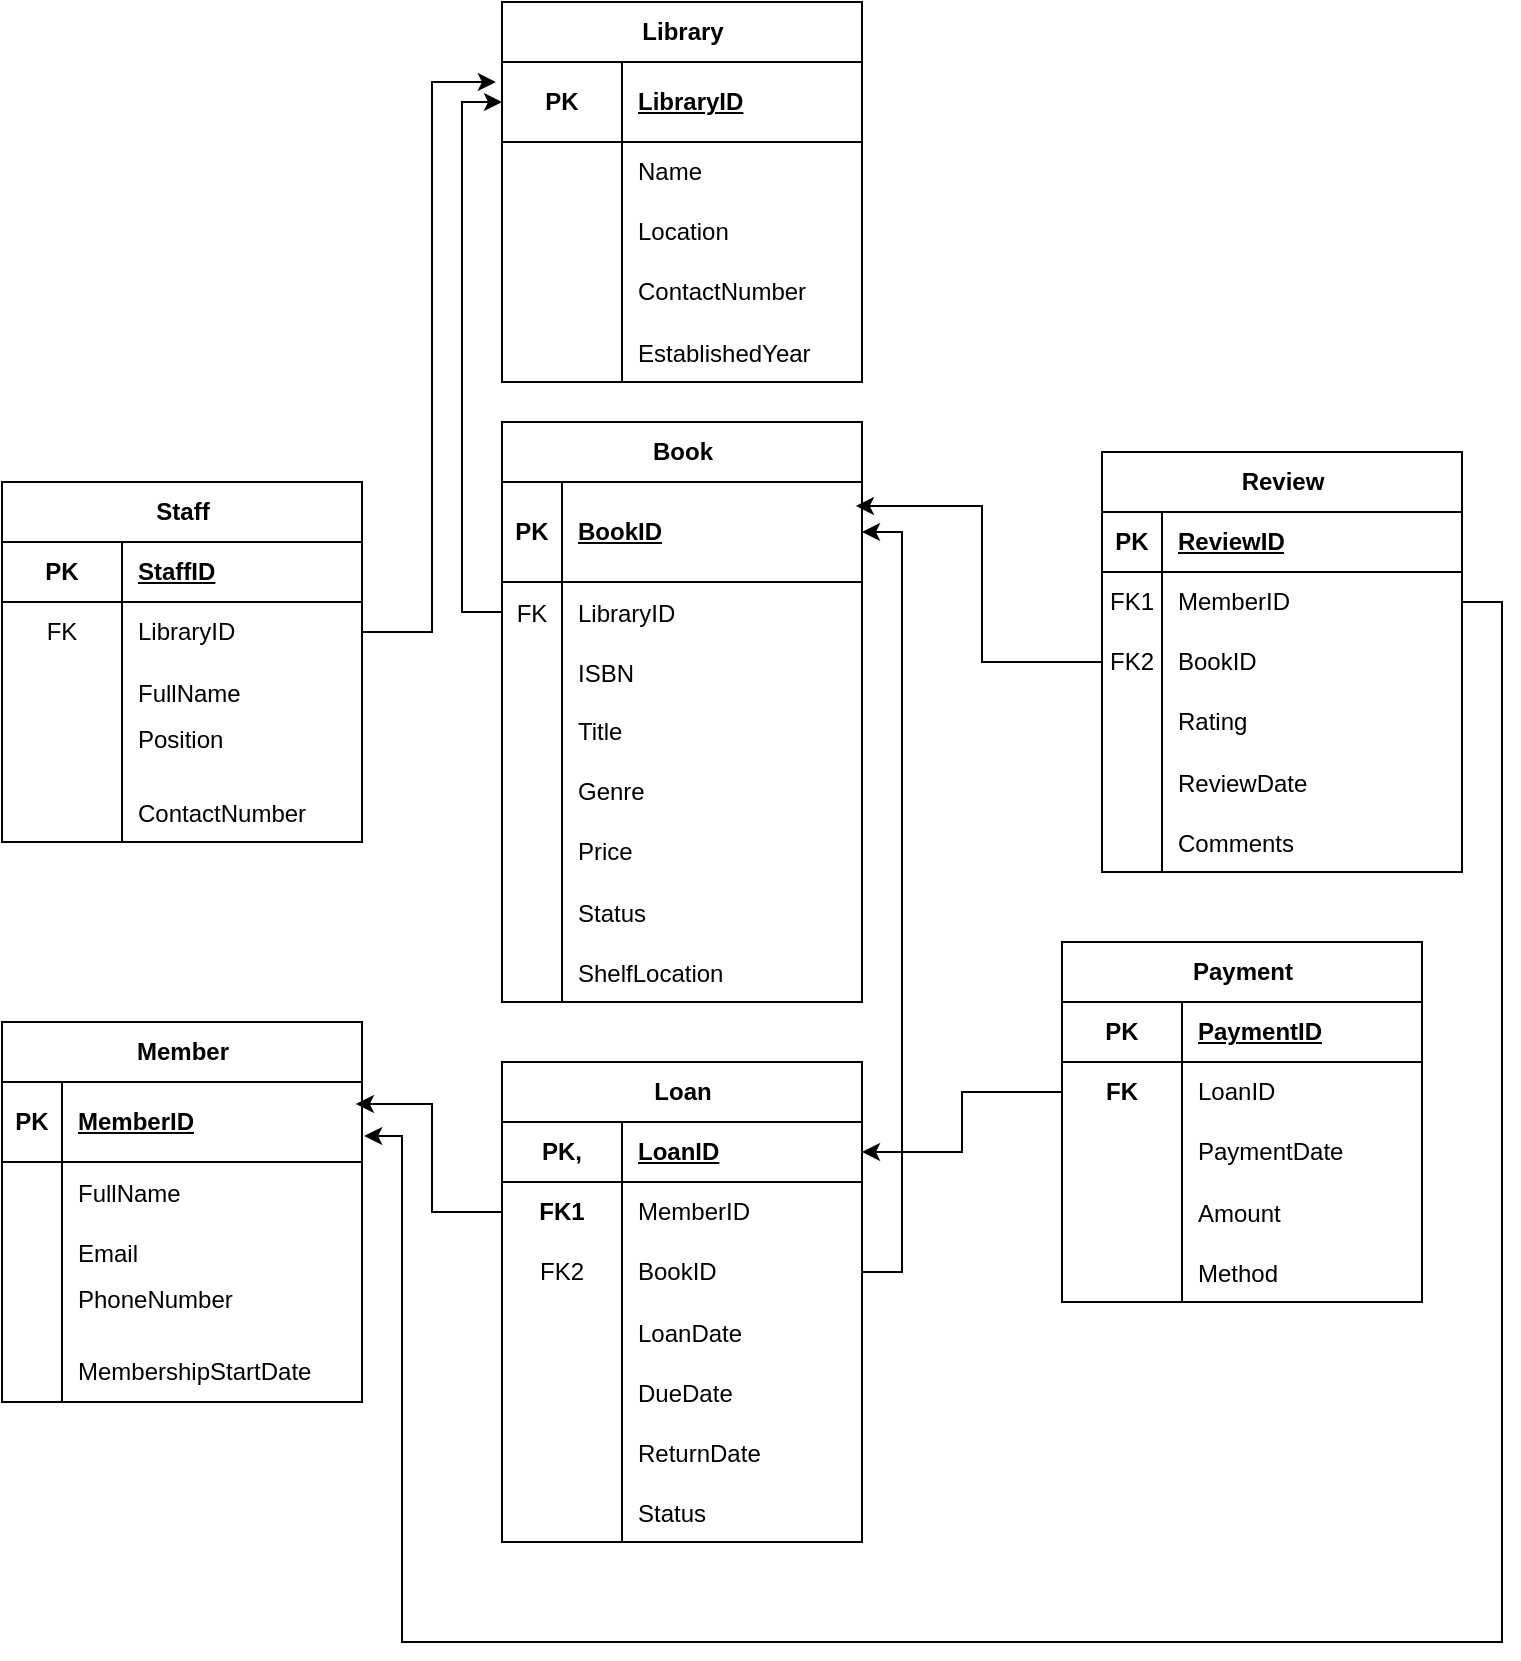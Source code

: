 <mxfile version="27.1.1">
  <diagram name="Page-1" id="Bch4F3XleX8SHXGdFX47">
    <mxGraphModel dx="2515" dy="777" grid="1" gridSize="10" guides="1" tooltips="1" connect="1" arrows="1" fold="1" page="1" pageScale="1" pageWidth="850" pageHeight="1100" math="0" shadow="0">
      <root>
        <mxCell id="0" />
        <mxCell id="1" parent="0" />
        <mxCell id="7GFZk_Ab6vSEYI5xKzcw-2" value="Book" style="shape=table;startSize=30;container=1;collapsible=1;childLayout=tableLayout;fixedRows=1;rowLines=0;fontStyle=1;align=center;resizeLast=1;html=1;" parent="1" vertex="1">
          <mxGeometry x="-560" y="350" width="180" height="290" as="geometry" />
        </mxCell>
        <mxCell id="7GFZk_Ab6vSEYI5xKzcw-3" value="" style="shape=tableRow;horizontal=0;startSize=0;swimlaneHead=0;swimlaneBody=0;fillColor=none;collapsible=0;dropTarget=0;points=[[0,0.5],[1,0.5]];portConstraint=eastwest;top=0;left=0;right=0;bottom=1;" parent="7GFZk_Ab6vSEYI5xKzcw-2" vertex="1">
          <mxGeometry y="30" width="180" height="50" as="geometry" />
        </mxCell>
        <mxCell id="7GFZk_Ab6vSEYI5xKzcw-4" value="PK" style="shape=partialRectangle;connectable=0;fillColor=none;top=0;left=0;bottom=0;right=0;fontStyle=1;overflow=hidden;whiteSpace=wrap;html=1;" parent="7GFZk_Ab6vSEYI5xKzcw-3" vertex="1">
          <mxGeometry width="30" height="50" as="geometry">
            <mxRectangle width="30" height="50" as="alternateBounds" />
          </mxGeometry>
        </mxCell>
        <mxCell id="7GFZk_Ab6vSEYI5xKzcw-5" value="BookID" style="shape=partialRectangle;connectable=0;fillColor=none;top=0;left=0;bottom=0;right=0;align=left;spacingLeft=6;fontStyle=5;overflow=hidden;whiteSpace=wrap;html=1;" parent="7GFZk_Ab6vSEYI5xKzcw-3" vertex="1">
          <mxGeometry x="30" width="150" height="50" as="geometry">
            <mxRectangle width="150" height="50" as="alternateBounds" />
          </mxGeometry>
        </mxCell>
        <mxCell id="ykyqr_pCfF4QUnvI424x-8" value="" style="shape=tableRow;horizontal=0;startSize=0;swimlaneHead=0;swimlaneBody=0;fillColor=none;collapsible=0;dropTarget=0;points=[[0,0.5],[1,0.5]];portConstraint=eastwest;top=0;left=0;right=0;bottom=0;" parent="7GFZk_Ab6vSEYI5xKzcw-2" vertex="1">
          <mxGeometry y="80" width="180" height="30" as="geometry" />
        </mxCell>
        <mxCell id="ykyqr_pCfF4QUnvI424x-9" value="FK" style="shape=partialRectangle;connectable=0;fillColor=none;top=0;left=0;bottom=0;right=0;editable=1;overflow=hidden;" parent="ykyqr_pCfF4QUnvI424x-8" vertex="1">
          <mxGeometry width="30" height="30" as="geometry">
            <mxRectangle width="30" height="30" as="alternateBounds" />
          </mxGeometry>
        </mxCell>
        <mxCell id="ykyqr_pCfF4QUnvI424x-10" value="LibraryID" style="shape=partialRectangle;connectable=0;fillColor=none;top=0;left=0;bottom=0;right=0;align=left;spacingLeft=6;overflow=hidden;" parent="ykyqr_pCfF4QUnvI424x-8" vertex="1">
          <mxGeometry x="30" width="150" height="30" as="geometry">
            <mxRectangle width="150" height="30" as="alternateBounds" />
          </mxGeometry>
        </mxCell>
        <mxCell id="7GFZk_Ab6vSEYI5xKzcw-57" value="" style="shape=tableRow;horizontal=0;startSize=0;swimlaneHead=0;swimlaneBody=0;fillColor=none;collapsible=0;dropTarget=0;points=[[0,0.5],[1,0.5]];portConstraint=eastwest;top=0;left=0;right=0;bottom=0;" parent="7GFZk_Ab6vSEYI5xKzcw-2" vertex="1">
          <mxGeometry y="110" width="180" height="30" as="geometry" />
        </mxCell>
        <mxCell id="7GFZk_Ab6vSEYI5xKzcw-58" value="" style="shape=partialRectangle;connectable=0;fillColor=none;top=0;left=0;bottom=0;right=0;editable=1;overflow=hidden;" parent="7GFZk_Ab6vSEYI5xKzcw-57" vertex="1">
          <mxGeometry width="30" height="30" as="geometry">
            <mxRectangle width="30" height="30" as="alternateBounds" />
          </mxGeometry>
        </mxCell>
        <mxCell id="7GFZk_Ab6vSEYI5xKzcw-59" value="ISBN" style="shape=partialRectangle;connectable=0;fillColor=none;top=0;left=0;bottom=0;right=0;align=left;spacingLeft=6;overflow=hidden;" parent="7GFZk_Ab6vSEYI5xKzcw-57" vertex="1">
          <mxGeometry x="30" width="150" height="30" as="geometry">
            <mxRectangle width="150" height="30" as="alternateBounds" />
          </mxGeometry>
        </mxCell>
        <mxCell id="7GFZk_Ab6vSEYI5xKzcw-6" value="" style="shape=tableRow;horizontal=0;startSize=0;swimlaneHead=0;swimlaneBody=0;fillColor=none;collapsible=0;dropTarget=0;points=[[0,0.5],[1,0.5]];portConstraint=eastwest;top=0;left=0;right=0;bottom=0;" parent="7GFZk_Ab6vSEYI5xKzcw-2" vertex="1">
          <mxGeometry y="140" width="180" height="30" as="geometry" />
        </mxCell>
        <mxCell id="7GFZk_Ab6vSEYI5xKzcw-7" value="" style="shape=partialRectangle;connectable=0;fillColor=none;top=0;left=0;bottom=0;right=0;editable=1;overflow=hidden;whiteSpace=wrap;html=1;" parent="7GFZk_Ab6vSEYI5xKzcw-6" vertex="1">
          <mxGeometry width="30" height="30" as="geometry">
            <mxRectangle width="30" height="30" as="alternateBounds" />
          </mxGeometry>
        </mxCell>
        <mxCell id="7GFZk_Ab6vSEYI5xKzcw-8" value="Title" style="shape=partialRectangle;connectable=0;fillColor=none;top=0;left=0;bottom=0;right=0;align=left;spacingLeft=6;overflow=hidden;whiteSpace=wrap;html=1;" parent="7GFZk_Ab6vSEYI5xKzcw-6" vertex="1">
          <mxGeometry x="30" width="150" height="30" as="geometry">
            <mxRectangle width="150" height="30" as="alternateBounds" />
          </mxGeometry>
        </mxCell>
        <mxCell id="7GFZk_Ab6vSEYI5xKzcw-9" value="" style="shape=tableRow;horizontal=0;startSize=0;swimlaneHead=0;swimlaneBody=0;fillColor=none;collapsible=0;dropTarget=0;points=[[0,0.5],[1,0.5]];portConstraint=eastwest;top=0;left=0;right=0;bottom=0;" parent="7GFZk_Ab6vSEYI5xKzcw-2" vertex="1">
          <mxGeometry y="170" width="180" height="30" as="geometry" />
        </mxCell>
        <mxCell id="7GFZk_Ab6vSEYI5xKzcw-10" value="" style="shape=partialRectangle;connectable=0;fillColor=none;top=0;left=0;bottom=0;right=0;editable=1;overflow=hidden;whiteSpace=wrap;html=1;" parent="7GFZk_Ab6vSEYI5xKzcw-9" vertex="1">
          <mxGeometry width="30" height="30" as="geometry">
            <mxRectangle width="30" height="30" as="alternateBounds" />
          </mxGeometry>
        </mxCell>
        <mxCell id="7GFZk_Ab6vSEYI5xKzcw-11" value="Genre" style="shape=partialRectangle;connectable=0;fillColor=none;top=0;left=0;bottom=0;right=0;align=left;spacingLeft=6;overflow=hidden;whiteSpace=wrap;html=1;" parent="7GFZk_Ab6vSEYI5xKzcw-9" vertex="1">
          <mxGeometry x="30" width="150" height="30" as="geometry">
            <mxRectangle width="150" height="30" as="alternateBounds" />
          </mxGeometry>
        </mxCell>
        <mxCell id="7GFZk_Ab6vSEYI5xKzcw-12" value="" style="shape=tableRow;horizontal=0;startSize=0;swimlaneHead=0;swimlaneBody=0;fillColor=none;collapsible=0;dropTarget=0;points=[[0,0.5],[1,0.5]];portConstraint=eastwest;top=0;left=0;right=0;bottom=0;" parent="7GFZk_Ab6vSEYI5xKzcw-2" vertex="1">
          <mxGeometry y="200" width="180" height="30" as="geometry" />
        </mxCell>
        <mxCell id="7GFZk_Ab6vSEYI5xKzcw-13" value="&lt;div&gt;&lt;br&gt;&lt;/div&gt;&lt;div&gt;&lt;br&gt;&lt;/div&gt;" style="shape=partialRectangle;connectable=0;fillColor=none;top=0;left=0;bottom=0;right=0;editable=1;overflow=hidden;whiteSpace=wrap;html=1;" parent="7GFZk_Ab6vSEYI5xKzcw-12" vertex="1">
          <mxGeometry width="30" height="30" as="geometry">
            <mxRectangle width="30" height="30" as="alternateBounds" />
          </mxGeometry>
        </mxCell>
        <mxCell id="7GFZk_Ab6vSEYI5xKzcw-14" value="Price" style="shape=partialRectangle;connectable=0;fillColor=none;top=0;left=0;bottom=0;right=0;align=left;spacingLeft=6;overflow=hidden;whiteSpace=wrap;html=1;" parent="7GFZk_Ab6vSEYI5xKzcw-12" vertex="1">
          <mxGeometry x="30" width="150" height="30" as="geometry">
            <mxRectangle width="150" height="30" as="alternateBounds" />
          </mxGeometry>
        </mxCell>
        <mxCell id="ykyqr_pCfF4QUnvI424x-14" value="" style="shape=tableRow;horizontal=0;startSize=0;swimlaneHead=0;swimlaneBody=0;fillColor=none;collapsible=0;dropTarget=0;points=[[0,0.5],[1,0.5]];portConstraint=eastwest;top=0;left=0;right=0;bottom=0;" parent="7GFZk_Ab6vSEYI5xKzcw-2" vertex="1">
          <mxGeometry y="230" width="180" height="30" as="geometry" />
        </mxCell>
        <mxCell id="ykyqr_pCfF4QUnvI424x-15" value="" style="shape=partialRectangle;connectable=0;fillColor=none;top=0;left=0;bottom=0;right=0;editable=1;overflow=hidden;" parent="ykyqr_pCfF4QUnvI424x-14" vertex="1">
          <mxGeometry width="30" height="30" as="geometry">
            <mxRectangle width="30" height="30" as="alternateBounds" />
          </mxGeometry>
        </mxCell>
        <mxCell id="ykyqr_pCfF4QUnvI424x-16" value="Status" style="shape=partialRectangle;connectable=0;fillColor=none;top=0;left=0;bottom=0;right=0;align=left;spacingLeft=6;overflow=hidden;" parent="ykyqr_pCfF4QUnvI424x-14" vertex="1">
          <mxGeometry x="30" width="150" height="30" as="geometry">
            <mxRectangle width="150" height="30" as="alternateBounds" />
          </mxGeometry>
        </mxCell>
        <mxCell id="ykyqr_pCfF4QUnvI424x-11" value="" style="shape=tableRow;horizontal=0;startSize=0;swimlaneHead=0;swimlaneBody=0;fillColor=none;collapsible=0;dropTarget=0;points=[[0,0.5],[1,0.5]];portConstraint=eastwest;top=0;left=0;right=0;bottom=0;" parent="7GFZk_Ab6vSEYI5xKzcw-2" vertex="1">
          <mxGeometry y="260" width="180" height="30" as="geometry" />
        </mxCell>
        <mxCell id="ykyqr_pCfF4QUnvI424x-12" value="" style="shape=partialRectangle;connectable=0;fillColor=none;top=0;left=0;bottom=0;right=0;editable=1;overflow=hidden;" parent="ykyqr_pCfF4QUnvI424x-11" vertex="1">
          <mxGeometry width="30" height="30" as="geometry">
            <mxRectangle width="30" height="30" as="alternateBounds" />
          </mxGeometry>
        </mxCell>
        <mxCell id="ykyqr_pCfF4QUnvI424x-13" value="ShelfLocation" style="shape=partialRectangle;connectable=0;fillColor=none;top=0;left=0;bottom=0;right=0;align=left;spacingLeft=6;overflow=hidden;" parent="ykyqr_pCfF4QUnvI424x-11" vertex="1">
          <mxGeometry x="30" width="150" height="30" as="geometry">
            <mxRectangle width="150" height="30" as="alternateBounds" />
          </mxGeometry>
        </mxCell>
        <mxCell id="7GFZk_Ab6vSEYI5xKzcw-60" value="Library" style="shape=table;startSize=30;container=1;collapsible=1;childLayout=tableLayout;fixedRows=1;rowLines=0;fontStyle=1;align=center;resizeLast=1;html=1;" parent="1" vertex="1">
          <mxGeometry x="-560" y="140" width="180" height="190" as="geometry" />
        </mxCell>
        <mxCell id="7GFZk_Ab6vSEYI5xKzcw-61" value="" style="shape=tableRow;horizontal=0;startSize=0;swimlaneHead=0;swimlaneBody=0;fillColor=none;collapsible=0;dropTarget=0;points=[[0,0.5],[1,0.5]];portConstraint=eastwest;top=0;left=0;right=0;bottom=1;" parent="7GFZk_Ab6vSEYI5xKzcw-60" vertex="1">
          <mxGeometry y="30" width="180" height="40" as="geometry" />
        </mxCell>
        <mxCell id="7GFZk_Ab6vSEYI5xKzcw-62" value="PK" style="shape=partialRectangle;connectable=0;fillColor=none;top=0;left=0;bottom=0;right=0;fontStyle=1;overflow=hidden;whiteSpace=wrap;html=1;" parent="7GFZk_Ab6vSEYI5xKzcw-61" vertex="1">
          <mxGeometry width="60" height="40" as="geometry">
            <mxRectangle width="60" height="40" as="alternateBounds" />
          </mxGeometry>
        </mxCell>
        <mxCell id="7GFZk_Ab6vSEYI5xKzcw-63" value="LibraryID" style="shape=partialRectangle;connectable=0;fillColor=none;top=0;left=0;bottom=0;right=0;align=left;spacingLeft=6;fontStyle=5;overflow=hidden;whiteSpace=wrap;html=1;" parent="7GFZk_Ab6vSEYI5xKzcw-61" vertex="1">
          <mxGeometry x="60" width="120" height="40" as="geometry">
            <mxRectangle width="120" height="40" as="alternateBounds" />
          </mxGeometry>
        </mxCell>
        <mxCell id="7GFZk_Ab6vSEYI5xKzcw-82" value="" style="shape=tableRow;horizontal=0;startSize=0;swimlaneHead=0;swimlaneBody=0;fillColor=none;collapsible=0;dropTarget=0;points=[[0,0.5],[1,0.5]];portConstraint=eastwest;top=0;left=0;right=0;bottom=0;" parent="7GFZk_Ab6vSEYI5xKzcw-60" vertex="1">
          <mxGeometry y="70" width="180" height="30" as="geometry" />
        </mxCell>
        <mxCell id="7GFZk_Ab6vSEYI5xKzcw-83" value="" style="shape=partialRectangle;connectable=0;fillColor=none;top=0;left=0;bottom=0;right=0;fontStyle=0;overflow=hidden;whiteSpace=wrap;html=1;" parent="7GFZk_Ab6vSEYI5xKzcw-82" vertex="1">
          <mxGeometry width="60" height="30" as="geometry">
            <mxRectangle width="60" height="30" as="alternateBounds" />
          </mxGeometry>
        </mxCell>
        <mxCell id="7GFZk_Ab6vSEYI5xKzcw-84" value="Name" style="shape=partialRectangle;connectable=0;fillColor=none;top=0;left=0;bottom=0;right=0;align=left;spacingLeft=6;fontStyle=0;overflow=hidden;whiteSpace=wrap;html=1;" parent="7GFZk_Ab6vSEYI5xKzcw-82" vertex="1">
          <mxGeometry x="60" width="120" height="30" as="geometry">
            <mxRectangle width="120" height="30" as="alternateBounds" />
          </mxGeometry>
        </mxCell>
        <mxCell id="7GFZk_Ab6vSEYI5xKzcw-70" value="" style="shape=tableRow;horizontal=0;startSize=0;swimlaneHead=0;swimlaneBody=0;fillColor=none;collapsible=0;dropTarget=0;points=[[0,0.5],[1,0.5]];portConstraint=eastwest;top=0;left=0;right=0;bottom=0;" parent="7GFZk_Ab6vSEYI5xKzcw-60" vertex="1">
          <mxGeometry y="100" width="180" height="30" as="geometry" />
        </mxCell>
        <mxCell id="7GFZk_Ab6vSEYI5xKzcw-71" value="" style="shape=partialRectangle;connectable=0;fillColor=none;top=0;left=0;bottom=0;right=0;editable=1;overflow=hidden;whiteSpace=wrap;html=1;" parent="7GFZk_Ab6vSEYI5xKzcw-70" vertex="1">
          <mxGeometry width="60" height="30" as="geometry">
            <mxRectangle width="60" height="30" as="alternateBounds" />
          </mxGeometry>
        </mxCell>
        <mxCell id="7GFZk_Ab6vSEYI5xKzcw-72" value="Location" style="shape=partialRectangle;connectable=0;fillColor=none;top=0;left=0;bottom=0;right=0;align=left;spacingLeft=6;overflow=hidden;whiteSpace=wrap;html=1;" parent="7GFZk_Ab6vSEYI5xKzcw-70" vertex="1">
          <mxGeometry x="60" width="120" height="30" as="geometry">
            <mxRectangle width="120" height="30" as="alternateBounds" />
          </mxGeometry>
        </mxCell>
        <mxCell id="7GFZk_Ab6vSEYI5xKzcw-73" value="" style="shape=tableRow;horizontal=0;startSize=0;swimlaneHead=0;swimlaneBody=0;fillColor=none;collapsible=0;dropTarget=0;points=[[0,0.5],[1,0.5]];portConstraint=eastwest;top=0;left=0;right=0;bottom=0;" parent="7GFZk_Ab6vSEYI5xKzcw-60" vertex="1">
          <mxGeometry y="130" width="180" height="30" as="geometry" />
        </mxCell>
        <mxCell id="7GFZk_Ab6vSEYI5xKzcw-74" value="&lt;div&gt;&lt;br&gt;&lt;/div&gt;&lt;div&gt;&lt;br&gt;&lt;/div&gt;" style="shape=partialRectangle;connectable=0;fillColor=none;top=0;left=0;bottom=0;right=0;editable=1;overflow=hidden;whiteSpace=wrap;html=1;" parent="7GFZk_Ab6vSEYI5xKzcw-73" vertex="1">
          <mxGeometry width="60" height="30" as="geometry">
            <mxRectangle width="60" height="30" as="alternateBounds" />
          </mxGeometry>
        </mxCell>
        <mxCell id="7GFZk_Ab6vSEYI5xKzcw-75" value="ContactNumber" style="shape=partialRectangle;connectable=0;fillColor=none;top=0;left=0;bottom=0;right=0;align=left;spacingLeft=6;overflow=hidden;whiteSpace=wrap;html=1;" parent="7GFZk_Ab6vSEYI5xKzcw-73" vertex="1">
          <mxGeometry x="60" width="120" height="30" as="geometry">
            <mxRectangle width="120" height="30" as="alternateBounds" />
          </mxGeometry>
        </mxCell>
        <mxCell id="ykyqr_pCfF4QUnvI424x-2" value="" style="shape=tableRow;horizontal=0;startSize=0;swimlaneHead=0;swimlaneBody=0;fillColor=none;collapsible=0;dropTarget=0;points=[[0,0.5],[1,0.5]];portConstraint=eastwest;top=0;left=0;right=0;bottom=0;" parent="7GFZk_Ab6vSEYI5xKzcw-60" vertex="1">
          <mxGeometry y="160" width="180" height="30" as="geometry" />
        </mxCell>
        <mxCell id="ykyqr_pCfF4QUnvI424x-3" value="" style="shape=partialRectangle;connectable=0;fillColor=none;top=0;left=0;bottom=0;right=0;editable=1;overflow=hidden;" parent="ykyqr_pCfF4QUnvI424x-2" vertex="1">
          <mxGeometry width="60" height="30" as="geometry">
            <mxRectangle width="60" height="30" as="alternateBounds" />
          </mxGeometry>
        </mxCell>
        <mxCell id="ykyqr_pCfF4QUnvI424x-4" value="EstablishedYear" style="shape=partialRectangle;connectable=0;fillColor=none;top=0;left=0;bottom=0;right=0;align=left;spacingLeft=6;overflow=hidden;" parent="ykyqr_pCfF4QUnvI424x-2" vertex="1">
          <mxGeometry x="60" width="120" height="30" as="geometry">
            <mxRectangle width="120" height="30" as="alternateBounds" />
          </mxGeometry>
        </mxCell>
        <mxCell id="7GFZk_Ab6vSEYI5xKzcw-85" value="Member" style="shape=table;startSize=30;container=1;collapsible=1;childLayout=tableLayout;fixedRows=1;rowLines=0;fontStyle=1;align=center;resizeLast=1;html=1;" parent="1" vertex="1">
          <mxGeometry x="-810" y="650" width="180" height="190" as="geometry" />
        </mxCell>
        <mxCell id="7GFZk_Ab6vSEYI5xKzcw-86" value="" style="shape=tableRow;horizontal=0;startSize=0;swimlaneHead=0;swimlaneBody=0;fillColor=none;collapsible=0;dropTarget=0;points=[[0,0.5],[1,0.5]];portConstraint=eastwest;top=0;left=0;right=0;bottom=1;" parent="7GFZk_Ab6vSEYI5xKzcw-85" vertex="1">
          <mxGeometry y="30" width="180" height="40" as="geometry" />
        </mxCell>
        <mxCell id="7GFZk_Ab6vSEYI5xKzcw-87" value="PK" style="shape=partialRectangle;connectable=0;fillColor=none;top=0;left=0;bottom=0;right=0;fontStyle=1;overflow=hidden;whiteSpace=wrap;html=1;" parent="7GFZk_Ab6vSEYI5xKzcw-86" vertex="1">
          <mxGeometry width="30" height="40" as="geometry">
            <mxRectangle width="30" height="40" as="alternateBounds" />
          </mxGeometry>
        </mxCell>
        <mxCell id="7GFZk_Ab6vSEYI5xKzcw-88" value="MemberID" style="shape=partialRectangle;connectable=0;fillColor=none;top=0;left=0;bottom=0;right=0;align=left;spacingLeft=6;fontStyle=5;overflow=hidden;whiteSpace=wrap;html=1;" parent="7GFZk_Ab6vSEYI5xKzcw-86" vertex="1">
          <mxGeometry x="30" width="150" height="40" as="geometry">
            <mxRectangle width="150" height="40" as="alternateBounds" />
          </mxGeometry>
        </mxCell>
        <mxCell id="ykyqr_pCfF4QUnvI424x-17" value="" style="shape=tableRow;horizontal=0;startSize=0;swimlaneHead=0;swimlaneBody=0;fillColor=none;collapsible=0;dropTarget=0;points=[[0,0.5],[1,0.5]];portConstraint=eastwest;top=0;left=0;right=0;bottom=0;" parent="7GFZk_Ab6vSEYI5xKzcw-85" vertex="1">
          <mxGeometry y="70" width="180" height="30" as="geometry" />
        </mxCell>
        <mxCell id="ykyqr_pCfF4QUnvI424x-18" value="" style="shape=partialRectangle;connectable=0;fillColor=none;top=0;left=0;bottom=0;right=0;editable=1;overflow=hidden;" parent="ykyqr_pCfF4QUnvI424x-17" vertex="1">
          <mxGeometry width="30" height="30" as="geometry">
            <mxRectangle width="30" height="30" as="alternateBounds" />
          </mxGeometry>
        </mxCell>
        <mxCell id="ykyqr_pCfF4QUnvI424x-19" value="FullName" style="shape=partialRectangle;connectable=0;fillColor=none;top=0;left=0;bottom=0;right=0;align=left;spacingLeft=6;overflow=hidden;" parent="ykyqr_pCfF4QUnvI424x-17" vertex="1">
          <mxGeometry x="30" width="150" height="30" as="geometry">
            <mxRectangle width="150" height="30" as="alternateBounds" />
          </mxGeometry>
        </mxCell>
        <mxCell id="ykyqr_pCfF4QUnvI424x-20" value="" style="shape=tableRow;horizontal=0;startSize=0;swimlaneHead=0;swimlaneBody=0;fillColor=none;collapsible=0;dropTarget=0;points=[[0,0.5],[1,0.5]];portConstraint=eastwest;top=0;left=0;right=0;bottom=0;" parent="7GFZk_Ab6vSEYI5xKzcw-85" vertex="1">
          <mxGeometry y="100" width="180" height="30" as="geometry" />
        </mxCell>
        <mxCell id="ykyqr_pCfF4QUnvI424x-21" value="" style="shape=partialRectangle;connectable=0;fillColor=none;top=0;left=0;bottom=0;right=0;editable=1;overflow=hidden;" parent="ykyqr_pCfF4QUnvI424x-20" vertex="1">
          <mxGeometry width="30" height="30" as="geometry">
            <mxRectangle width="30" height="30" as="alternateBounds" />
          </mxGeometry>
        </mxCell>
        <mxCell id="ykyqr_pCfF4QUnvI424x-22" value="Email" style="shape=partialRectangle;connectable=0;fillColor=none;top=0;left=0;bottom=0;right=0;align=left;spacingLeft=6;overflow=hidden;" parent="ykyqr_pCfF4QUnvI424x-20" vertex="1">
          <mxGeometry x="30" width="150" height="30" as="geometry">
            <mxRectangle width="150" height="30" as="alternateBounds" />
          </mxGeometry>
        </mxCell>
        <mxCell id="ykyqr_pCfF4QUnvI424x-23" value="" style="shape=tableRow;horizontal=0;startSize=0;swimlaneHead=0;swimlaneBody=0;fillColor=none;collapsible=0;dropTarget=0;points=[[0,0.5],[1,0.5]];portConstraint=eastwest;top=0;left=0;right=0;bottom=0;" parent="7GFZk_Ab6vSEYI5xKzcw-85" vertex="1">
          <mxGeometry y="130" width="180" height="30" as="geometry" />
        </mxCell>
        <mxCell id="ykyqr_pCfF4QUnvI424x-24" value="" style="shape=partialRectangle;connectable=0;fillColor=none;top=0;left=0;bottom=0;right=0;editable=1;overflow=hidden;" parent="ykyqr_pCfF4QUnvI424x-23" vertex="1">
          <mxGeometry width="30" height="30" as="geometry">
            <mxRectangle width="30" height="30" as="alternateBounds" />
          </mxGeometry>
        </mxCell>
        <mxCell id="ykyqr_pCfF4QUnvI424x-25" value="PhoneNumber&#xa;" style="shape=partialRectangle;connectable=0;fillColor=none;top=0;left=0;bottom=0;right=0;align=left;spacingLeft=6;overflow=hidden;" parent="ykyqr_pCfF4QUnvI424x-23" vertex="1">
          <mxGeometry x="30" width="150" height="30" as="geometry">
            <mxRectangle width="150" height="30" as="alternateBounds" />
          </mxGeometry>
        </mxCell>
        <mxCell id="7GFZk_Ab6vSEYI5xKzcw-89" value="" style="shape=tableRow;horizontal=0;startSize=0;swimlaneHead=0;swimlaneBody=0;fillColor=none;collapsible=0;dropTarget=0;points=[[0,0.5],[1,0.5]];portConstraint=eastwest;top=0;left=0;right=0;bottom=0;" parent="7GFZk_Ab6vSEYI5xKzcw-85" vertex="1">
          <mxGeometry y="160" width="180" height="30" as="geometry" />
        </mxCell>
        <mxCell id="7GFZk_Ab6vSEYI5xKzcw-90" value="" style="shape=partialRectangle;connectable=0;fillColor=none;top=0;left=0;bottom=0;right=0;editable=1;overflow=hidden;whiteSpace=wrap;html=1;" parent="7GFZk_Ab6vSEYI5xKzcw-89" vertex="1">
          <mxGeometry width="30" height="30" as="geometry">
            <mxRectangle width="30" height="30" as="alternateBounds" />
          </mxGeometry>
        </mxCell>
        <mxCell id="7GFZk_Ab6vSEYI5xKzcw-91" value="MembershipStartDate" style="shape=partialRectangle;connectable=0;fillColor=none;top=0;left=0;bottom=0;right=0;align=left;spacingLeft=6;overflow=hidden;whiteSpace=wrap;html=1;" parent="7GFZk_Ab6vSEYI5xKzcw-89" vertex="1">
          <mxGeometry x="30" width="150" height="30" as="geometry">
            <mxRectangle width="150" height="30" as="alternateBounds" />
          </mxGeometry>
        </mxCell>
        <mxCell id="7GFZk_Ab6vSEYI5xKzcw-98" value="Review" style="shape=table;startSize=30;container=1;collapsible=1;childLayout=tableLayout;fixedRows=1;rowLines=0;fontStyle=1;align=center;resizeLast=1;html=1;" parent="1" vertex="1">
          <mxGeometry x="-260" y="365" width="180" height="210" as="geometry" />
        </mxCell>
        <mxCell id="7GFZk_Ab6vSEYI5xKzcw-99" value="" style="shape=tableRow;horizontal=0;startSize=0;swimlaneHead=0;swimlaneBody=0;fillColor=none;collapsible=0;dropTarget=0;points=[[0,0.5],[1,0.5]];portConstraint=eastwest;top=0;left=0;right=0;bottom=1;" parent="7GFZk_Ab6vSEYI5xKzcw-98" vertex="1">
          <mxGeometry y="30" width="180" height="30" as="geometry" />
        </mxCell>
        <mxCell id="7GFZk_Ab6vSEYI5xKzcw-100" value="PK" style="shape=partialRectangle;connectable=0;fillColor=none;top=0;left=0;bottom=0;right=0;fontStyle=1;overflow=hidden;whiteSpace=wrap;html=1;" parent="7GFZk_Ab6vSEYI5xKzcw-99" vertex="1">
          <mxGeometry width="30" height="30" as="geometry">
            <mxRectangle width="30" height="30" as="alternateBounds" />
          </mxGeometry>
        </mxCell>
        <mxCell id="7GFZk_Ab6vSEYI5xKzcw-101" value="ReviewID" style="shape=partialRectangle;connectable=0;fillColor=none;top=0;left=0;bottom=0;right=0;align=left;spacingLeft=6;fontStyle=5;overflow=hidden;whiteSpace=wrap;html=1;" parent="7GFZk_Ab6vSEYI5xKzcw-99" vertex="1">
          <mxGeometry x="30" width="150" height="30" as="geometry">
            <mxRectangle width="150" height="30" as="alternateBounds" />
          </mxGeometry>
        </mxCell>
        <mxCell id="7GFZk_Ab6vSEYI5xKzcw-102" value="" style="shape=tableRow;horizontal=0;startSize=0;swimlaneHead=0;swimlaneBody=0;fillColor=none;collapsible=0;dropTarget=0;points=[[0,0.5],[1,0.5]];portConstraint=eastwest;top=0;left=0;right=0;bottom=0;" parent="7GFZk_Ab6vSEYI5xKzcw-98" vertex="1">
          <mxGeometry y="60" width="180" height="30" as="geometry" />
        </mxCell>
        <mxCell id="7GFZk_Ab6vSEYI5xKzcw-103" value="FK1" style="shape=partialRectangle;connectable=0;fillColor=none;top=0;left=0;bottom=0;right=0;editable=1;overflow=hidden;whiteSpace=wrap;html=1;" parent="7GFZk_Ab6vSEYI5xKzcw-102" vertex="1">
          <mxGeometry width="30" height="30" as="geometry">
            <mxRectangle width="30" height="30" as="alternateBounds" />
          </mxGeometry>
        </mxCell>
        <mxCell id="7GFZk_Ab6vSEYI5xKzcw-104" value="MemberID" style="shape=partialRectangle;connectable=0;fillColor=none;top=0;left=0;bottom=0;right=0;align=left;spacingLeft=6;overflow=hidden;whiteSpace=wrap;html=1;" parent="7GFZk_Ab6vSEYI5xKzcw-102" vertex="1">
          <mxGeometry x="30" width="150" height="30" as="geometry">
            <mxRectangle width="150" height="30" as="alternateBounds" />
          </mxGeometry>
        </mxCell>
        <mxCell id="7GFZk_Ab6vSEYI5xKzcw-105" value="" style="shape=tableRow;horizontal=0;startSize=0;swimlaneHead=0;swimlaneBody=0;fillColor=none;collapsible=0;dropTarget=0;points=[[0,0.5],[1,0.5]];portConstraint=eastwest;top=0;left=0;right=0;bottom=0;" parent="7GFZk_Ab6vSEYI5xKzcw-98" vertex="1">
          <mxGeometry y="90" width="180" height="30" as="geometry" />
        </mxCell>
        <mxCell id="7GFZk_Ab6vSEYI5xKzcw-106" value="FK2" style="shape=partialRectangle;connectable=0;fillColor=none;top=0;left=0;bottom=0;right=0;editable=1;overflow=hidden;whiteSpace=wrap;html=1;" parent="7GFZk_Ab6vSEYI5xKzcw-105" vertex="1">
          <mxGeometry width="30" height="30" as="geometry">
            <mxRectangle width="30" height="30" as="alternateBounds" />
          </mxGeometry>
        </mxCell>
        <mxCell id="7GFZk_Ab6vSEYI5xKzcw-107" value="BookID" style="shape=partialRectangle;connectable=0;fillColor=none;top=0;left=0;bottom=0;right=0;align=left;spacingLeft=6;overflow=hidden;whiteSpace=wrap;html=1;" parent="7GFZk_Ab6vSEYI5xKzcw-105" vertex="1">
          <mxGeometry x="30" width="150" height="30" as="geometry">
            <mxRectangle width="150" height="30" as="alternateBounds" />
          </mxGeometry>
        </mxCell>
        <mxCell id="7GFZk_Ab6vSEYI5xKzcw-108" value="" style="shape=tableRow;horizontal=0;startSize=0;swimlaneHead=0;swimlaneBody=0;fillColor=none;collapsible=0;dropTarget=0;points=[[0,0.5],[1,0.5]];portConstraint=eastwest;top=0;left=0;right=0;bottom=0;" parent="7GFZk_Ab6vSEYI5xKzcw-98" vertex="1">
          <mxGeometry y="120" width="180" height="30" as="geometry" />
        </mxCell>
        <mxCell id="7GFZk_Ab6vSEYI5xKzcw-109" value="" style="shape=partialRectangle;connectable=0;fillColor=none;top=0;left=0;bottom=0;right=0;editable=1;overflow=hidden;whiteSpace=wrap;html=1;" parent="7GFZk_Ab6vSEYI5xKzcw-108" vertex="1">
          <mxGeometry width="30" height="30" as="geometry">
            <mxRectangle width="30" height="30" as="alternateBounds" />
          </mxGeometry>
        </mxCell>
        <mxCell id="7GFZk_Ab6vSEYI5xKzcw-110" value="Rating" style="shape=partialRectangle;connectable=0;fillColor=none;top=0;left=0;bottom=0;right=0;align=left;spacingLeft=6;overflow=hidden;whiteSpace=wrap;html=1;" parent="7GFZk_Ab6vSEYI5xKzcw-108" vertex="1">
          <mxGeometry x="30" width="150" height="30" as="geometry">
            <mxRectangle width="150" height="30" as="alternateBounds" />
          </mxGeometry>
        </mxCell>
        <mxCell id="ykyqr_pCfF4QUnvI424x-58" value="" style="shape=tableRow;horizontal=0;startSize=0;swimlaneHead=0;swimlaneBody=0;fillColor=none;collapsible=0;dropTarget=0;points=[[0,0.5],[1,0.5]];portConstraint=eastwest;top=0;left=0;right=0;bottom=0;" parent="7GFZk_Ab6vSEYI5xKzcw-98" vertex="1">
          <mxGeometry y="150" width="180" height="30" as="geometry" />
        </mxCell>
        <mxCell id="ykyqr_pCfF4QUnvI424x-59" value="" style="shape=partialRectangle;connectable=0;fillColor=none;top=0;left=0;bottom=0;right=0;editable=1;overflow=hidden;" parent="ykyqr_pCfF4QUnvI424x-58" vertex="1">
          <mxGeometry width="30" height="30" as="geometry">
            <mxRectangle width="30" height="30" as="alternateBounds" />
          </mxGeometry>
        </mxCell>
        <mxCell id="ykyqr_pCfF4QUnvI424x-60" value="ReviewDate" style="shape=partialRectangle;connectable=0;fillColor=none;top=0;left=0;bottom=0;right=0;align=left;spacingLeft=6;overflow=hidden;" parent="ykyqr_pCfF4QUnvI424x-58" vertex="1">
          <mxGeometry x="30" width="150" height="30" as="geometry">
            <mxRectangle width="150" height="30" as="alternateBounds" />
          </mxGeometry>
        </mxCell>
        <mxCell id="7GFZk_Ab6vSEYI5xKzcw-159" value="" style="shape=tableRow;horizontal=0;startSize=0;swimlaneHead=0;swimlaneBody=0;fillColor=none;collapsible=0;dropTarget=0;points=[[0,0.5],[1,0.5]];portConstraint=eastwest;top=0;left=0;right=0;bottom=0;" parent="7GFZk_Ab6vSEYI5xKzcw-98" vertex="1">
          <mxGeometry y="180" width="180" height="30" as="geometry" />
        </mxCell>
        <mxCell id="7GFZk_Ab6vSEYI5xKzcw-160" value="" style="shape=partialRectangle;connectable=0;fillColor=none;top=0;left=0;bottom=0;right=0;editable=1;overflow=hidden;" parent="7GFZk_Ab6vSEYI5xKzcw-159" vertex="1">
          <mxGeometry width="30" height="30" as="geometry">
            <mxRectangle width="30" height="30" as="alternateBounds" />
          </mxGeometry>
        </mxCell>
        <mxCell id="7GFZk_Ab6vSEYI5xKzcw-161" value="Comments" style="shape=partialRectangle;connectable=0;fillColor=none;top=0;left=0;bottom=0;right=0;align=left;spacingLeft=6;overflow=hidden;" parent="7GFZk_Ab6vSEYI5xKzcw-159" vertex="1">
          <mxGeometry x="30" width="150" height="30" as="geometry">
            <mxRectangle width="150" height="30" as="alternateBounds" />
          </mxGeometry>
        </mxCell>
        <mxCell id="7GFZk_Ab6vSEYI5xKzcw-111" value="Staff" style="shape=table;startSize=30;container=1;collapsible=1;childLayout=tableLayout;fixedRows=1;rowLines=0;fontStyle=1;align=center;resizeLast=1;html=1;" parent="1" vertex="1">
          <mxGeometry x="-810" y="380" width="180" height="180" as="geometry" />
        </mxCell>
        <mxCell id="7GFZk_Ab6vSEYI5xKzcw-112" value="" style="shape=tableRow;horizontal=0;startSize=0;swimlaneHead=0;swimlaneBody=0;fillColor=none;collapsible=0;dropTarget=0;points=[[0,0.5],[1,0.5]];portConstraint=eastwest;top=0;left=0;right=0;bottom=1;" parent="7GFZk_Ab6vSEYI5xKzcw-111" vertex="1">
          <mxGeometry y="30" width="180" height="30" as="geometry" />
        </mxCell>
        <mxCell id="7GFZk_Ab6vSEYI5xKzcw-113" value="PK" style="shape=partialRectangle;connectable=0;fillColor=none;top=0;left=0;bottom=0;right=0;fontStyle=1;overflow=hidden;whiteSpace=wrap;html=1;" parent="7GFZk_Ab6vSEYI5xKzcw-112" vertex="1">
          <mxGeometry width="60" height="30" as="geometry">
            <mxRectangle width="60" height="30" as="alternateBounds" />
          </mxGeometry>
        </mxCell>
        <mxCell id="7GFZk_Ab6vSEYI5xKzcw-114" value="StaffID" style="shape=partialRectangle;connectable=0;fillColor=none;top=0;left=0;bottom=0;right=0;align=left;spacingLeft=6;fontStyle=5;overflow=hidden;whiteSpace=wrap;html=1;" parent="7GFZk_Ab6vSEYI5xKzcw-112" vertex="1">
          <mxGeometry x="60" width="120" height="30" as="geometry">
            <mxRectangle width="120" height="30" as="alternateBounds" />
          </mxGeometry>
        </mxCell>
        <mxCell id="7GFZk_Ab6vSEYI5xKzcw-115" value="" style="shape=tableRow;horizontal=0;startSize=0;swimlaneHead=0;swimlaneBody=0;fillColor=none;collapsible=0;dropTarget=0;points=[[0,0.5],[1,0.5]];portConstraint=eastwest;top=0;left=0;right=0;bottom=0;" parent="7GFZk_Ab6vSEYI5xKzcw-111" vertex="1">
          <mxGeometry y="60" width="180" height="30" as="geometry" />
        </mxCell>
        <mxCell id="7GFZk_Ab6vSEYI5xKzcw-116" value="FK" style="shape=partialRectangle;connectable=0;fillColor=none;top=0;left=0;bottom=0;right=0;editable=1;overflow=hidden;whiteSpace=wrap;html=1;" parent="7GFZk_Ab6vSEYI5xKzcw-115" vertex="1">
          <mxGeometry width="60" height="30" as="geometry">
            <mxRectangle width="60" height="30" as="alternateBounds" />
          </mxGeometry>
        </mxCell>
        <mxCell id="7GFZk_Ab6vSEYI5xKzcw-117" value="LibraryID" style="shape=partialRectangle;connectable=0;fillColor=none;top=0;left=0;bottom=0;right=0;align=left;spacingLeft=6;overflow=hidden;whiteSpace=wrap;html=1;" parent="7GFZk_Ab6vSEYI5xKzcw-115" vertex="1">
          <mxGeometry x="60" width="120" height="30" as="geometry">
            <mxRectangle width="120" height="30" as="alternateBounds" />
          </mxGeometry>
        </mxCell>
        <mxCell id="ykyqr_pCfF4QUnvI424x-30" value="" style="shape=tableRow;horizontal=0;startSize=0;swimlaneHead=0;swimlaneBody=0;fillColor=none;collapsible=0;dropTarget=0;points=[[0,0.5],[1,0.5]];portConstraint=eastwest;top=0;left=0;right=0;bottom=0;" parent="7GFZk_Ab6vSEYI5xKzcw-111" vertex="1">
          <mxGeometry y="90" width="180" height="30" as="geometry" />
        </mxCell>
        <mxCell id="ykyqr_pCfF4QUnvI424x-31" value="" style="shape=partialRectangle;connectable=0;fillColor=none;top=0;left=0;bottom=0;right=0;editable=1;overflow=hidden;" parent="ykyqr_pCfF4QUnvI424x-30" vertex="1">
          <mxGeometry width="60" height="30" as="geometry">
            <mxRectangle width="60" height="30" as="alternateBounds" />
          </mxGeometry>
        </mxCell>
        <mxCell id="ykyqr_pCfF4QUnvI424x-32" value="FullName" style="shape=partialRectangle;connectable=0;fillColor=none;top=0;left=0;bottom=0;right=0;align=left;spacingLeft=6;overflow=hidden;" parent="ykyqr_pCfF4QUnvI424x-30" vertex="1">
          <mxGeometry x="60" width="120" height="30" as="geometry">
            <mxRectangle width="120" height="30" as="alternateBounds" />
          </mxGeometry>
        </mxCell>
        <mxCell id="ykyqr_pCfF4QUnvI424x-33" value="" style="shape=tableRow;horizontal=0;startSize=0;swimlaneHead=0;swimlaneBody=0;fillColor=none;collapsible=0;dropTarget=0;points=[[0,0.5],[1,0.5]];portConstraint=eastwest;top=0;left=0;right=0;bottom=0;" parent="7GFZk_Ab6vSEYI5xKzcw-111" vertex="1">
          <mxGeometry y="120" width="180" height="30" as="geometry" />
        </mxCell>
        <mxCell id="ykyqr_pCfF4QUnvI424x-34" value="" style="shape=partialRectangle;connectable=0;fillColor=none;top=0;left=0;bottom=0;right=0;editable=1;overflow=hidden;" parent="ykyqr_pCfF4QUnvI424x-33" vertex="1">
          <mxGeometry width="60" height="30" as="geometry">
            <mxRectangle width="60" height="30" as="alternateBounds" />
          </mxGeometry>
        </mxCell>
        <mxCell id="ykyqr_pCfF4QUnvI424x-35" value="Position&#xa;" style="shape=partialRectangle;connectable=0;fillColor=none;top=0;left=0;bottom=0;right=0;align=left;spacingLeft=6;overflow=hidden;" parent="ykyqr_pCfF4QUnvI424x-33" vertex="1">
          <mxGeometry x="60" width="120" height="30" as="geometry">
            <mxRectangle width="120" height="30" as="alternateBounds" />
          </mxGeometry>
        </mxCell>
        <mxCell id="ykyqr_pCfF4QUnvI424x-36" value="" style="shape=tableRow;horizontal=0;startSize=0;swimlaneHead=0;swimlaneBody=0;fillColor=none;collapsible=0;dropTarget=0;points=[[0,0.5],[1,0.5]];portConstraint=eastwest;top=0;left=0;right=0;bottom=0;" parent="7GFZk_Ab6vSEYI5xKzcw-111" vertex="1">
          <mxGeometry y="150" width="180" height="30" as="geometry" />
        </mxCell>
        <mxCell id="ykyqr_pCfF4QUnvI424x-37" value="" style="shape=partialRectangle;connectable=0;fillColor=none;top=0;left=0;bottom=0;right=0;editable=1;overflow=hidden;" parent="ykyqr_pCfF4QUnvI424x-36" vertex="1">
          <mxGeometry width="60" height="30" as="geometry">
            <mxRectangle width="60" height="30" as="alternateBounds" />
          </mxGeometry>
        </mxCell>
        <mxCell id="ykyqr_pCfF4QUnvI424x-38" value="ContactNumber" style="shape=partialRectangle;connectable=0;fillColor=none;top=0;left=0;bottom=0;right=0;align=left;spacingLeft=6;overflow=hidden;" parent="ykyqr_pCfF4QUnvI424x-36" vertex="1">
          <mxGeometry x="60" width="120" height="30" as="geometry">
            <mxRectangle width="120" height="30" as="alternateBounds" />
          </mxGeometry>
        </mxCell>
        <mxCell id="7GFZk_Ab6vSEYI5xKzcw-124" value="Loan" style="shape=table;startSize=30;container=1;collapsible=1;childLayout=tableLayout;fixedRows=1;rowLines=0;fontStyle=1;align=center;resizeLast=1;html=1;" parent="1" vertex="1">
          <mxGeometry x="-560" y="670" width="180" height="240" as="geometry" />
        </mxCell>
        <mxCell id="7GFZk_Ab6vSEYI5xKzcw-125" value="" style="shape=tableRow;horizontal=0;startSize=0;swimlaneHead=0;swimlaneBody=0;fillColor=none;collapsible=0;dropTarget=0;points=[[0,0.5],[1,0.5]];portConstraint=eastwest;top=0;left=0;right=0;bottom=1;" parent="7GFZk_Ab6vSEYI5xKzcw-124" vertex="1">
          <mxGeometry y="30" width="180" height="30" as="geometry" />
        </mxCell>
        <mxCell id="7GFZk_Ab6vSEYI5xKzcw-126" value="PK," style="shape=partialRectangle;connectable=0;fillColor=none;top=0;left=0;bottom=0;right=0;fontStyle=1;overflow=hidden;whiteSpace=wrap;html=1;" parent="7GFZk_Ab6vSEYI5xKzcw-125" vertex="1">
          <mxGeometry width="60" height="30" as="geometry">
            <mxRectangle width="60" height="30" as="alternateBounds" />
          </mxGeometry>
        </mxCell>
        <mxCell id="7GFZk_Ab6vSEYI5xKzcw-127" value="LoanID" style="shape=partialRectangle;connectable=0;fillColor=none;top=0;left=0;bottom=0;right=0;align=left;spacingLeft=6;fontStyle=5;overflow=hidden;whiteSpace=wrap;html=1;" parent="7GFZk_Ab6vSEYI5xKzcw-125" vertex="1">
          <mxGeometry x="60" width="120" height="30" as="geometry">
            <mxRectangle width="120" height="30" as="alternateBounds" />
          </mxGeometry>
        </mxCell>
        <mxCell id="7GFZk_Ab6vSEYI5xKzcw-128" value="" style="shape=tableRow;horizontal=0;startSize=0;swimlaneHead=0;swimlaneBody=0;fillColor=none;collapsible=0;dropTarget=0;points=[[0,0.5],[1,0.5]];portConstraint=eastwest;top=0;left=0;right=0;bottom=0;" parent="7GFZk_Ab6vSEYI5xKzcw-124" vertex="1">
          <mxGeometry y="60" width="180" height="30" as="geometry" />
        </mxCell>
        <mxCell id="7GFZk_Ab6vSEYI5xKzcw-129" value="&lt;span style=&quot;font-weight: 700;&quot;&gt;FK1&lt;/span&gt;" style="shape=partialRectangle;connectable=0;fillColor=none;top=0;left=0;bottom=0;right=0;editable=1;overflow=hidden;whiteSpace=wrap;html=1;" parent="7GFZk_Ab6vSEYI5xKzcw-128" vertex="1">
          <mxGeometry width="60" height="30" as="geometry">
            <mxRectangle width="60" height="30" as="alternateBounds" />
          </mxGeometry>
        </mxCell>
        <mxCell id="7GFZk_Ab6vSEYI5xKzcw-130" value="MemberID" style="shape=partialRectangle;connectable=0;fillColor=none;top=0;left=0;bottom=0;right=0;align=left;spacingLeft=6;overflow=hidden;whiteSpace=wrap;html=1;" parent="7GFZk_Ab6vSEYI5xKzcw-128" vertex="1">
          <mxGeometry x="60" width="120" height="30" as="geometry">
            <mxRectangle width="120" height="30" as="alternateBounds" />
          </mxGeometry>
        </mxCell>
        <mxCell id="7GFZk_Ab6vSEYI5xKzcw-131" value="" style="shape=tableRow;horizontal=0;startSize=0;swimlaneHead=0;swimlaneBody=0;fillColor=none;collapsible=0;dropTarget=0;points=[[0,0.5],[1,0.5]];portConstraint=eastwest;top=0;left=0;right=0;bottom=0;" parent="7GFZk_Ab6vSEYI5xKzcw-124" vertex="1">
          <mxGeometry y="90" width="180" height="30" as="geometry" />
        </mxCell>
        <mxCell id="7GFZk_Ab6vSEYI5xKzcw-132" value="FK2" style="shape=partialRectangle;connectable=0;fillColor=none;top=0;left=0;bottom=0;right=0;editable=1;overflow=hidden;whiteSpace=wrap;html=1;" parent="7GFZk_Ab6vSEYI5xKzcw-131" vertex="1">
          <mxGeometry width="60" height="30" as="geometry">
            <mxRectangle width="60" height="30" as="alternateBounds" />
          </mxGeometry>
        </mxCell>
        <mxCell id="7GFZk_Ab6vSEYI5xKzcw-133" value="BookID" style="shape=partialRectangle;connectable=0;fillColor=none;top=0;left=0;bottom=0;right=0;align=left;spacingLeft=6;overflow=hidden;whiteSpace=wrap;html=1;" parent="7GFZk_Ab6vSEYI5xKzcw-131" vertex="1">
          <mxGeometry x="60" width="120" height="30" as="geometry">
            <mxRectangle width="120" height="30" as="alternateBounds" />
          </mxGeometry>
        </mxCell>
        <mxCell id="ykyqr_pCfF4QUnvI424x-45" value="" style="shape=tableRow;horizontal=0;startSize=0;swimlaneHead=0;swimlaneBody=0;fillColor=none;collapsible=0;dropTarget=0;points=[[0,0.5],[1,0.5]];portConstraint=eastwest;top=0;left=0;right=0;bottom=0;" parent="7GFZk_Ab6vSEYI5xKzcw-124" vertex="1">
          <mxGeometry y="120" width="180" height="30" as="geometry" />
        </mxCell>
        <mxCell id="ykyqr_pCfF4QUnvI424x-46" value="" style="shape=partialRectangle;connectable=0;fillColor=none;top=0;left=0;bottom=0;right=0;editable=1;overflow=hidden;" parent="ykyqr_pCfF4QUnvI424x-45" vertex="1">
          <mxGeometry width="60" height="30" as="geometry">
            <mxRectangle width="60" height="30" as="alternateBounds" />
          </mxGeometry>
        </mxCell>
        <mxCell id="ykyqr_pCfF4QUnvI424x-47" value="LoanDate" style="shape=partialRectangle;connectable=0;fillColor=none;top=0;left=0;bottom=0;right=0;align=left;spacingLeft=6;overflow=hidden;" parent="ykyqr_pCfF4QUnvI424x-45" vertex="1">
          <mxGeometry x="60" width="120" height="30" as="geometry">
            <mxRectangle width="120" height="30" as="alternateBounds" />
          </mxGeometry>
        </mxCell>
        <mxCell id="ykyqr_pCfF4QUnvI424x-42" value="" style="shape=tableRow;horizontal=0;startSize=0;swimlaneHead=0;swimlaneBody=0;fillColor=none;collapsible=0;dropTarget=0;points=[[0,0.5],[1,0.5]];portConstraint=eastwest;top=0;left=0;right=0;bottom=0;" parent="7GFZk_Ab6vSEYI5xKzcw-124" vertex="1">
          <mxGeometry y="150" width="180" height="30" as="geometry" />
        </mxCell>
        <mxCell id="ykyqr_pCfF4QUnvI424x-43" value="" style="shape=partialRectangle;connectable=0;fillColor=none;top=0;left=0;bottom=0;right=0;editable=1;overflow=hidden;" parent="ykyqr_pCfF4QUnvI424x-42" vertex="1">
          <mxGeometry width="60" height="30" as="geometry">
            <mxRectangle width="60" height="30" as="alternateBounds" />
          </mxGeometry>
        </mxCell>
        <mxCell id="ykyqr_pCfF4QUnvI424x-44" value="DueDate" style="shape=partialRectangle;connectable=0;fillColor=none;top=0;left=0;bottom=0;right=0;align=left;spacingLeft=6;overflow=hidden;" parent="ykyqr_pCfF4QUnvI424x-42" vertex="1">
          <mxGeometry x="60" width="120" height="30" as="geometry">
            <mxRectangle width="120" height="30" as="alternateBounds" />
          </mxGeometry>
        </mxCell>
        <mxCell id="ykyqr_pCfF4QUnvI424x-39" value="" style="shape=tableRow;horizontal=0;startSize=0;swimlaneHead=0;swimlaneBody=0;fillColor=none;collapsible=0;dropTarget=0;points=[[0,0.5],[1,0.5]];portConstraint=eastwest;top=0;left=0;right=0;bottom=0;" parent="7GFZk_Ab6vSEYI5xKzcw-124" vertex="1">
          <mxGeometry y="180" width="180" height="30" as="geometry" />
        </mxCell>
        <mxCell id="ykyqr_pCfF4QUnvI424x-40" value="" style="shape=partialRectangle;connectable=0;fillColor=none;top=0;left=0;bottom=0;right=0;editable=1;overflow=hidden;" parent="ykyqr_pCfF4QUnvI424x-39" vertex="1">
          <mxGeometry width="60" height="30" as="geometry">
            <mxRectangle width="60" height="30" as="alternateBounds" />
          </mxGeometry>
        </mxCell>
        <mxCell id="ykyqr_pCfF4QUnvI424x-41" value="ReturnDate" style="shape=partialRectangle;connectable=0;fillColor=none;top=0;left=0;bottom=0;right=0;align=left;spacingLeft=6;overflow=hidden;" parent="ykyqr_pCfF4QUnvI424x-39" vertex="1">
          <mxGeometry x="60" width="120" height="30" as="geometry">
            <mxRectangle width="120" height="30" as="alternateBounds" />
          </mxGeometry>
        </mxCell>
        <mxCell id="ykyqr_pCfF4QUnvI424x-48" value="" style="shape=tableRow;horizontal=0;startSize=0;swimlaneHead=0;swimlaneBody=0;fillColor=none;collapsible=0;dropTarget=0;points=[[0,0.5],[1,0.5]];portConstraint=eastwest;top=0;left=0;right=0;bottom=0;" parent="7GFZk_Ab6vSEYI5xKzcw-124" vertex="1">
          <mxGeometry y="210" width="180" height="30" as="geometry" />
        </mxCell>
        <mxCell id="ykyqr_pCfF4QUnvI424x-49" value="" style="shape=partialRectangle;connectable=0;fillColor=none;top=0;left=0;bottom=0;right=0;editable=1;overflow=hidden;" parent="ykyqr_pCfF4QUnvI424x-48" vertex="1">
          <mxGeometry width="60" height="30" as="geometry">
            <mxRectangle width="60" height="30" as="alternateBounds" />
          </mxGeometry>
        </mxCell>
        <mxCell id="ykyqr_pCfF4QUnvI424x-50" value="Status" style="shape=partialRectangle;connectable=0;fillColor=none;top=0;left=0;bottom=0;right=0;align=left;spacingLeft=6;overflow=hidden;" parent="ykyqr_pCfF4QUnvI424x-48" vertex="1">
          <mxGeometry x="60" width="120" height="30" as="geometry">
            <mxRectangle width="120" height="30" as="alternateBounds" />
          </mxGeometry>
        </mxCell>
        <mxCell id="7GFZk_Ab6vSEYI5xKzcw-137" value="Payment" style="shape=table;startSize=30;container=1;collapsible=1;childLayout=tableLayout;fixedRows=1;rowLines=0;fontStyle=1;align=center;resizeLast=1;html=1;" parent="1" vertex="1">
          <mxGeometry x="-280" y="610" width="180" height="180" as="geometry" />
        </mxCell>
        <mxCell id="7GFZk_Ab6vSEYI5xKzcw-138" value="" style="shape=tableRow;horizontal=0;startSize=0;swimlaneHead=0;swimlaneBody=0;fillColor=none;collapsible=0;dropTarget=0;points=[[0,0.5],[1,0.5]];portConstraint=eastwest;top=0;left=0;right=0;bottom=1;" parent="7GFZk_Ab6vSEYI5xKzcw-137" vertex="1">
          <mxGeometry y="30" width="180" height="30" as="geometry" />
        </mxCell>
        <mxCell id="7GFZk_Ab6vSEYI5xKzcw-139" value="PK" style="shape=partialRectangle;connectable=0;fillColor=none;top=0;left=0;bottom=0;right=0;fontStyle=1;overflow=hidden;whiteSpace=wrap;html=1;" parent="7GFZk_Ab6vSEYI5xKzcw-138" vertex="1">
          <mxGeometry width="60" height="30" as="geometry">
            <mxRectangle width="60" height="30" as="alternateBounds" />
          </mxGeometry>
        </mxCell>
        <mxCell id="7GFZk_Ab6vSEYI5xKzcw-140" value="PaymentID" style="shape=partialRectangle;connectable=0;fillColor=none;top=0;left=0;bottom=0;right=0;align=left;spacingLeft=6;fontStyle=5;overflow=hidden;whiteSpace=wrap;html=1;" parent="7GFZk_Ab6vSEYI5xKzcw-138" vertex="1">
          <mxGeometry x="60" width="120" height="30" as="geometry">
            <mxRectangle width="120" height="30" as="alternateBounds" />
          </mxGeometry>
        </mxCell>
        <mxCell id="7GFZk_Ab6vSEYI5xKzcw-141" value="" style="shape=tableRow;horizontal=0;startSize=0;swimlaneHead=0;swimlaneBody=0;fillColor=none;collapsible=0;dropTarget=0;points=[[0,0.5],[1,0.5]];portConstraint=eastwest;top=0;left=0;right=0;bottom=0;" parent="7GFZk_Ab6vSEYI5xKzcw-137" vertex="1">
          <mxGeometry y="60" width="180" height="30" as="geometry" />
        </mxCell>
        <mxCell id="7GFZk_Ab6vSEYI5xKzcw-142" value="&lt;span style=&quot;font-weight: 700;&quot;&gt;FK&lt;/span&gt;" style="shape=partialRectangle;connectable=0;fillColor=none;top=0;left=0;bottom=0;right=0;editable=1;overflow=hidden;whiteSpace=wrap;html=1;" parent="7GFZk_Ab6vSEYI5xKzcw-141" vertex="1">
          <mxGeometry width="60" height="30" as="geometry">
            <mxRectangle width="60" height="30" as="alternateBounds" />
          </mxGeometry>
        </mxCell>
        <mxCell id="7GFZk_Ab6vSEYI5xKzcw-143" value="LoanID" style="shape=partialRectangle;connectable=0;fillColor=none;top=0;left=0;bottom=0;right=0;align=left;spacingLeft=6;overflow=hidden;whiteSpace=wrap;html=1;" parent="7GFZk_Ab6vSEYI5xKzcw-141" vertex="1">
          <mxGeometry x="60" width="120" height="30" as="geometry">
            <mxRectangle width="120" height="30" as="alternateBounds" />
          </mxGeometry>
        </mxCell>
        <mxCell id="7GFZk_Ab6vSEYI5xKzcw-144" value="" style="shape=tableRow;horizontal=0;startSize=0;swimlaneHead=0;swimlaneBody=0;fillColor=none;collapsible=0;dropTarget=0;points=[[0,0.5],[1,0.5]];portConstraint=eastwest;top=0;left=0;right=0;bottom=0;" parent="7GFZk_Ab6vSEYI5xKzcw-137" vertex="1">
          <mxGeometry y="90" width="180" height="30" as="geometry" />
        </mxCell>
        <mxCell id="7GFZk_Ab6vSEYI5xKzcw-145" value="" style="shape=partialRectangle;connectable=0;fillColor=none;top=0;left=0;bottom=0;right=0;editable=1;overflow=hidden;whiteSpace=wrap;html=1;" parent="7GFZk_Ab6vSEYI5xKzcw-144" vertex="1">
          <mxGeometry width="60" height="30" as="geometry">
            <mxRectangle width="60" height="30" as="alternateBounds" />
          </mxGeometry>
        </mxCell>
        <mxCell id="7GFZk_Ab6vSEYI5xKzcw-146" value="PaymentDate" style="shape=partialRectangle;connectable=0;fillColor=none;top=0;left=0;bottom=0;right=0;align=left;spacingLeft=6;overflow=hidden;whiteSpace=wrap;html=1;" parent="7GFZk_Ab6vSEYI5xKzcw-144" vertex="1">
          <mxGeometry x="60" width="120" height="30" as="geometry">
            <mxRectangle width="120" height="30" as="alternateBounds" />
          </mxGeometry>
        </mxCell>
        <mxCell id="ykyqr_pCfF4QUnvI424x-55" value="" style="shape=tableRow;horizontal=0;startSize=0;swimlaneHead=0;swimlaneBody=0;fillColor=none;collapsible=0;dropTarget=0;points=[[0,0.5],[1,0.5]];portConstraint=eastwest;top=0;left=0;right=0;bottom=0;" parent="7GFZk_Ab6vSEYI5xKzcw-137" vertex="1">
          <mxGeometry y="120" width="180" height="30" as="geometry" />
        </mxCell>
        <mxCell id="ykyqr_pCfF4QUnvI424x-56" value="" style="shape=partialRectangle;connectable=0;fillColor=none;top=0;left=0;bottom=0;right=0;editable=1;overflow=hidden;" parent="ykyqr_pCfF4QUnvI424x-55" vertex="1">
          <mxGeometry width="60" height="30" as="geometry">
            <mxRectangle width="60" height="30" as="alternateBounds" />
          </mxGeometry>
        </mxCell>
        <mxCell id="ykyqr_pCfF4QUnvI424x-57" value="Amount" style="shape=partialRectangle;connectable=0;fillColor=none;top=0;left=0;bottom=0;right=0;align=left;spacingLeft=6;overflow=hidden;" parent="ykyqr_pCfF4QUnvI424x-55" vertex="1">
          <mxGeometry x="60" width="120" height="30" as="geometry">
            <mxRectangle width="120" height="30" as="alternateBounds" />
          </mxGeometry>
        </mxCell>
        <mxCell id="ykyqr_pCfF4QUnvI424x-51" value="" style="shape=tableRow;horizontal=0;startSize=0;swimlaneHead=0;swimlaneBody=0;fillColor=none;collapsible=0;dropTarget=0;points=[[0,0.5],[1,0.5]];portConstraint=eastwest;top=0;left=0;right=0;bottom=0;" parent="7GFZk_Ab6vSEYI5xKzcw-137" vertex="1">
          <mxGeometry y="150" width="180" height="30" as="geometry" />
        </mxCell>
        <mxCell id="ykyqr_pCfF4QUnvI424x-52" value="" style="shape=partialRectangle;connectable=0;fillColor=none;top=0;left=0;bottom=0;right=0;editable=1;overflow=hidden;" parent="ykyqr_pCfF4QUnvI424x-51" vertex="1">
          <mxGeometry width="60" height="30" as="geometry">
            <mxRectangle width="60" height="30" as="alternateBounds" />
          </mxGeometry>
        </mxCell>
        <mxCell id="ykyqr_pCfF4QUnvI424x-53" value="Method" style="shape=partialRectangle;connectable=0;fillColor=none;top=0;left=0;bottom=0;right=0;align=left;spacingLeft=6;overflow=hidden;" parent="ykyqr_pCfF4QUnvI424x-51" vertex="1">
          <mxGeometry x="60" width="120" height="30" as="geometry">
            <mxRectangle width="120" height="30" as="alternateBounds" />
          </mxGeometry>
        </mxCell>
        <mxCell id="ykyqr_pCfF4QUnvI424x-66" style="edgeStyle=orthogonalEdgeStyle;rounded=0;orthogonalLoop=1;jettySize=auto;html=1;exitX=1;exitY=0.5;exitDx=0;exitDy=0;entryX=-0.017;entryY=0.25;entryDx=0;entryDy=0;entryPerimeter=0;" parent="1" source="7GFZk_Ab6vSEYI5xKzcw-115" target="7GFZk_Ab6vSEYI5xKzcw-61" edge="1">
          <mxGeometry relative="1" as="geometry" />
        </mxCell>
        <mxCell id="ykyqr_pCfF4QUnvI424x-67" style="edgeStyle=orthogonalEdgeStyle;rounded=0;orthogonalLoop=1;jettySize=auto;html=1;exitX=0;exitY=0.5;exitDx=0;exitDy=0;entryX=0.983;entryY=0.275;entryDx=0;entryDy=0;entryPerimeter=0;" parent="1" source="7GFZk_Ab6vSEYI5xKzcw-128" target="7GFZk_Ab6vSEYI5xKzcw-86" edge="1">
          <mxGeometry relative="1" as="geometry" />
        </mxCell>
        <mxCell id="ykyqr_pCfF4QUnvI424x-69" style="edgeStyle=orthogonalEdgeStyle;rounded=0;orthogonalLoop=1;jettySize=auto;html=1;exitX=0;exitY=0.5;exitDx=0;exitDy=0;entryX=1;entryY=0.5;entryDx=0;entryDy=0;" parent="1" source="7GFZk_Ab6vSEYI5xKzcw-141" target="7GFZk_Ab6vSEYI5xKzcw-125" edge="1">
          <mxGeometry relative="1" as="geometry" />
        </mxCell>
        <mxCell id="ykyqr_pCfF4QUnvI424x-71" style="edgeStyle=orthogonalEdgeStyle;rounded=0;orthogonalLoop=1;jettySize=auto;html=1;exitX=0;exitY=0.5;exitDx=0;exitDy=0;entryX=0.983;entryY=0.24;entryDx=0;entryDy=0;entryPerimeter=0;" parent="1" source="7GFZk_Ab6vSEYI5xKzcw-105" target="7GFZk_Ab6vSEYI5xKzcw-3" edge="1">
          <mxGeometry relative="1" as="geometry" />
        </mxCell>
        <mxCell id="E6496g7XnLR4yp39Ss7V-3" style="edgeStyle=orthogonalEdgeStyle;rounded=0;orthogonalLoop=1;jettySize=auto;html=1;exitX=1;exitY=0.5;exitDx=0;exitDy=0;entryX=1.006;entryY=0.675;entryDx=0;entryDy=0;entryPerimeter=0;" edge="1" parent="1" source="7GFZk_Ab6vSEYI5xKzcw-102" target="7GFZk_Ab6vSEYI5xKzcw-86">
          <mxGeometry relative="1" as="geometry">
            <Array as="points">
              <mxPoint x="-60" y="440" />
              <mxPoint x="-60" y="960" />
              <mxPoint x="-610" y="960" />
              <mxPoint x="-610" y="707" />
            </Array>
          </mxGeometry>
        </mxCell>
        <mxCell id="E6496g7XnLR4yp39Ss7V-6" style="edgeStyle=orthogonalEdgeStyle;rounded=0;orthogonalLoop=1;jettySize=auto;html=1;exitX=1;exitY=0.5;exitDx=0;exitDy=0;" edge="1" parent="1" source="7GFZk_Ab6vSEYI5xKzcw-131" target="7GFZk_Ab6vSEYI5xKzcw-3">
          <mxGeometry relative="1" as="geometry" />
        </mxCell>
        <mxCell id="E6496g7XnLR4yp39Ss7V-7" style="edgeStyle=orthogonalEdgeStyle;rounded=0;orthogonalLoop=1;jettySize=auto;html=1;exitX=0;exitY=0.5;exitDx=0;exitDy=0;entryX=0;entryY=0.5;entryDx=0;entryDy=0;" edge="1" parent="1" source="ykyqr_pCfF4QUnvI424x-8" target="7GFZk_Ab6vSEYI5xKzcw-61">
          <mxGeometry relative="1" as="geometry" />
        </mxCell>
      </root>
    </mxGraphModel>
  </diagram>
</mxfile>
